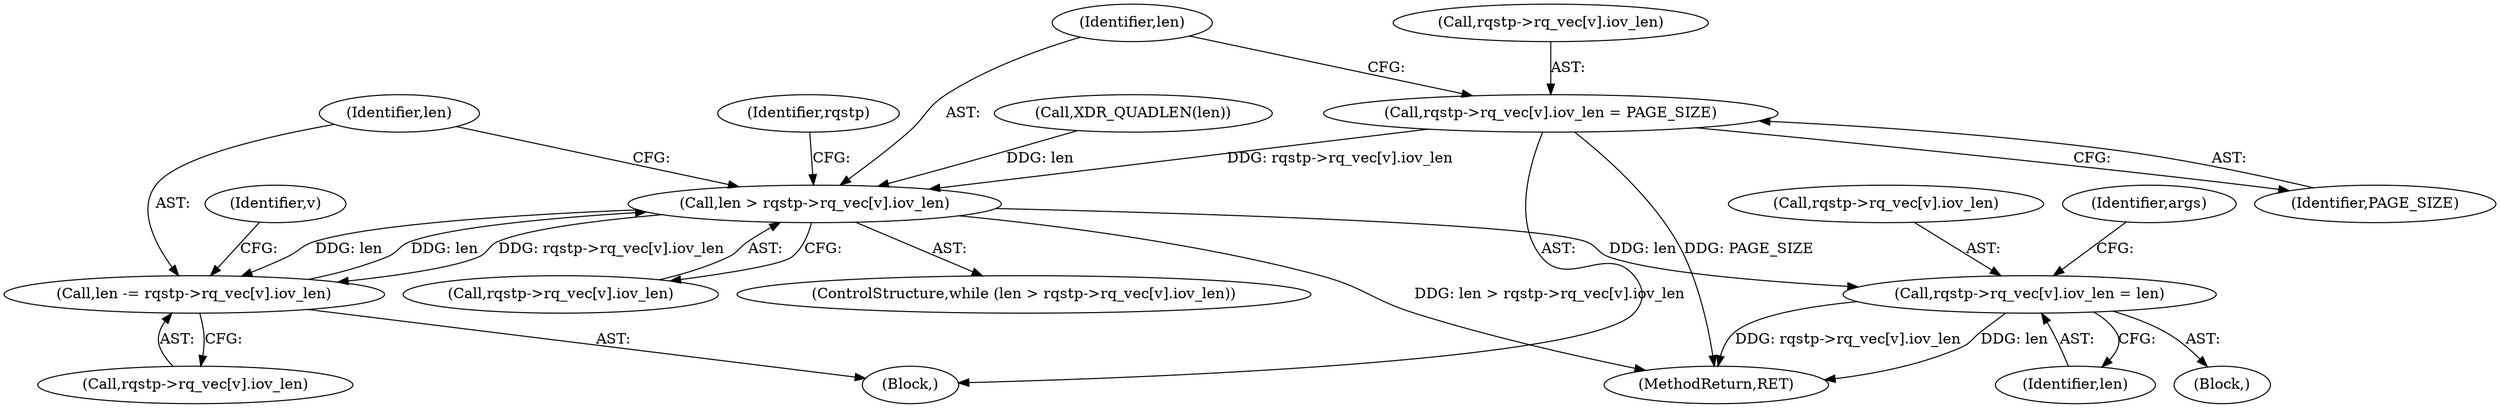 digraph "0_linux_13bf9fbff0e5e099e2b6f003a0ab8ae145436309_1@array" {
"1000266" [label="(Call,rqstp->rq_vec[v].iov_len = PAGE_SIZE)"];
"1000231" [label="(Call,len > rqstp->rq_vec[v].iov_len)"];
"1000241" [label="(Call,len -= rqstp->rq_vec[v].iov_len)"];
"1000275" [label="(Call,rqstp->rq_vec[v].iov_len = len)"];
"1000241" [label="(Call,len -= rqstp->rq_vec[v].iov_len)"];
"1000251" [label="(Identifier,v)"];
"1000275" [label="(Call,rqstp->rq_vec[v].iov_len = len)"];
"1000110" [label="(Block,)"];
"1000279" [label="(Identifier,rqstp)"];
"1000242" [label="(Identifier,len)"];
"1000286" [label="(Identifier,args)"];
"1000240" [label="(Block,)"];
"1000231" [label="(Call,len > rqstp->rq_vec[v].iov_len)"];
"1000266" [label="(Call,rqstp->rq_vec[v].iov_len = PAGE_SIZE)"];
"1000267" [label="(Call,rqstp->rq_vec[v].iov_len)"];
"1000233" [label="(Call,rqstp->rq_vec[v].iov_len)"];
"1000276" [label="(Call,rqstp->rq_vec[v].iov_len)"];
"1000243" [label="(Call,rqstp->rq_vec[v].iov_len)"];
"1000283" [label="(Identifier,len)"];
"1000232" [label="(Identifier,len)"];
"1000230" [label="(ControlStructure,while (len > rqstp->rq_vec[v].iov_len))"];
"1000198" [label="(Call,XDR_QUADLEN(len))"];
"1000293" [label="(MethodReturn,RET)"];
"1000274" [label="(Identifier,PAGE_SIZE)"];
"1000266" -> "1000240"  [label="AST: "];
"1000266" -> "1000274"  [label="CFG: "];
"1000267" -> "1000266"  [label="AST: "];
"1000274" -> "1000266"  [label="AST: "];
"1000232" -> "1000266"  [label="CFG: "];
"1000266" -> "1000293"  [label="DDG: PAGE_SIZE"];
"1000266" -> "1000231"  [label="DDG: rqstp->rq_vec[v].iov_len"];
"1000231" -> "1000230"  [label="AST: "];
"1000231" -> "1000233"  [label="CFG: "];
"1000232" -> "1000231"  [label="AST: "];
"1000233" -> "1000231"  [label="AST: "];
"1000242" -> "1000231"  [label="CFG: "];
"1000279" -> "1000231"  [label="CFG: "];
"1000231" -> "1000293"  [label="DDG: len > rqstp->rq_vec[v].iov_len"];
"1000198" -> "1000231"  [label="DDG: len"];
"1000241" -> "1000231"  [label="DDG: len"];
"1000231" -> "1000241"  [label="DDG: rqstp->rq_vec[v].iov_len"];
"1000231" -> "1000241"  [label="DDG: len"];
"1000231" -> "1000275"  [label="DDG: len"];
"1000241" -> "1000240"  [label="AST: "];
"1000241" -> "1000243"  [label="CFG: "];
"1000242" -> "1000241"  [label="AST: "];
"1000243" -> "1000241"  [label="AST: "];
"1000251" -> "1000241"  [label="CFG: "];
"1000275" -> "1000110"  [label="AST: "];
"1000275" -> "1000283"  [label="CFG: "];
"1000276" -> "1000275"  [label="AST: "];
"1000283" -> "1000275"  [label="AST: "];
"1000286" -> "1000275"  [label="CFG: "];
"1000275" -> "1000293"  [label="DDG: rqstp->rq_vec[v].iov_len"];
"1000275" -> "1000293"  [label="DDG: len"];
}
